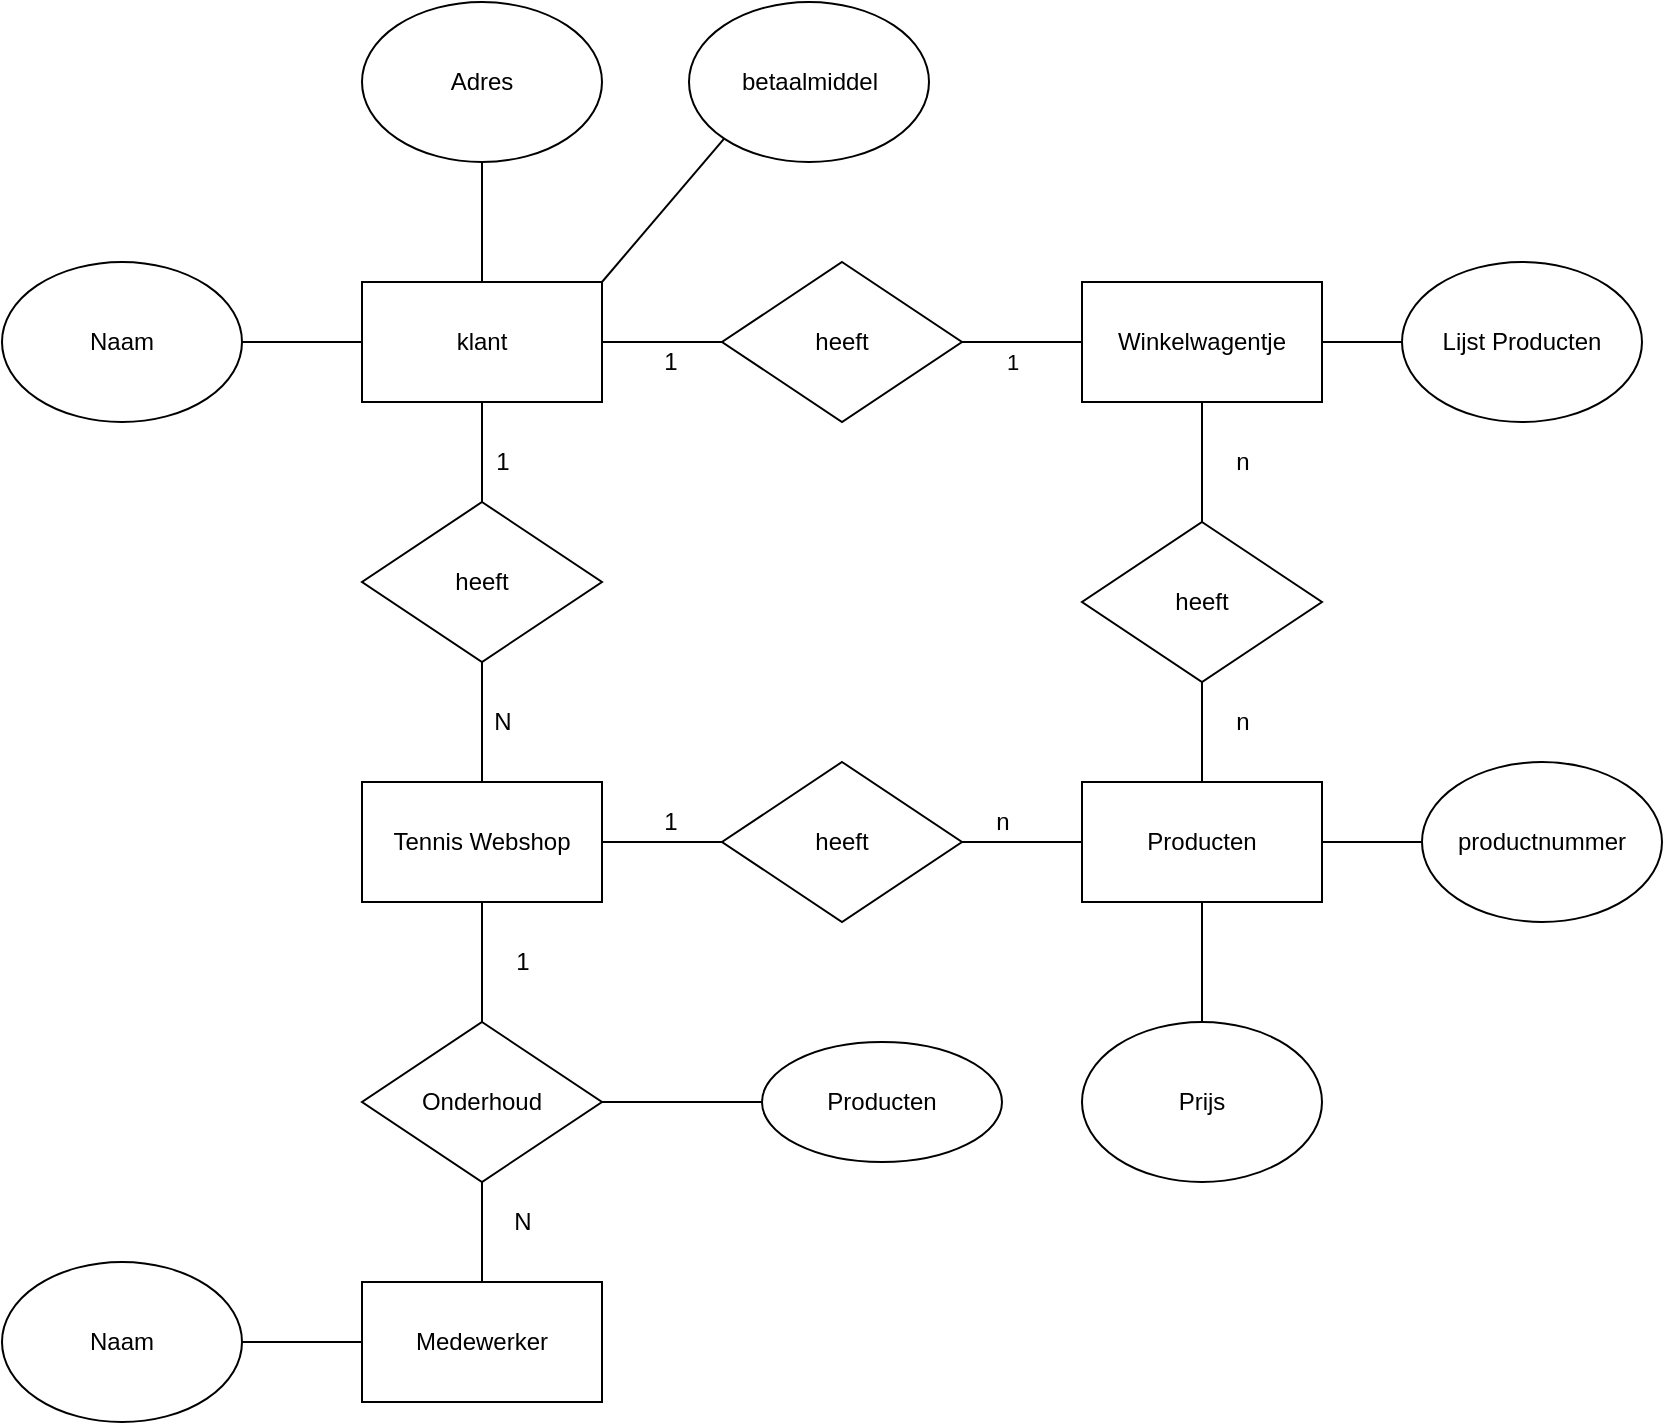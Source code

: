 <mxfile version="15.2.1" type="device"><diagram id="DTh9t5QJM6JSHcPk9wdN" name="Page-1"><mxGraphModel dx="816" dy="599" grid="1" gridSize="10" guides="1" tooltips="1" connect="1" arrows="1" fold="1" page="1" pageScale="1" pageWidth="827" pageHeight="1169" math="0" shadow="0"><root><mxCell id="0"/><mxCell id="1" parent="0"/><mxCell id="3TQEWJ_L3Zaw0e_j82KZ-1" value="klant" style="rounded=0;whiteSpace=wrap;html=1;" vertex="1" parent="1"><mxGeometry x="260" y="200" width="120" height="60" as="geometry"/></mxCell><mxCell id="3TQEWJ_L3Zaw0e_j82KZ-2" value="Naam" style="ellipse;whiteSpace=wrap;html=1;" vertex="1" parent="1"><mxGeometry x="80" y="190" width="120" height="80" as="geometry"/></mxCell><mxCell id="3TQEWJ_L3Zaw0e_j82KZ-3" value="Adres" style="ellipse;whiteSpace=wrap;html=1;" vertex="1" parent="1"><mxGeometry x="260" y="60" width="120" height="80" as="geometry"/></mxCell><mxCell id="3TQEWJ_L3Zaw0e_j82KZ-4" value="betaalmiddel" style="ellipse;whiteSpace=wrap;html=1;" vertex="1" parent="1"><mxGeometry x="423.5" y="60" width="120" height="80" as="geometry"/></mxCell><mxCell id="3TQEWJ_L3Zaw0e_j82KZ-5" value="heeft" style="rhombus;whiteSpace=wrap;html=1;" vertex="1" parent="1"><mxGeometry x="260" y="310" width="120" height="80" as="geometry"/></mxCell><mxCell id="3TQEWJ_L3Zaw0e_j82KZ-6" value="" style="endArrow=none;html=1;entryX=0.5;entryY=1;entryDx=0;entryDy=0;exitX=0.5;exitY=0;exitDx=0;exitDy=0;" edge="1" parent="1" source="3TQEWJ_L3Zaw0e_j82KZ-5" target="3TQEWJ_L3Zaw0e_j82KZ-1"><mxGeometry width="50" height="50" relative="1" as="geometry"><mxPoint x="300" y="320" as="sourcePoint"/><mxPoint x="350" y="270" as="targetPoint"/></mxGeometry></mxCell><mxCell id="3TQEWJ_L3Zaw0e_j82KZ-7" value="1" style="text;html=1;align=center;verticalAlign=middle;resizable=0;points=[];autosize=1;strokeColor=none;fillColor=none;" vertex="1" parent="1"><mxGeometry x="320" y="280" width="20" height="20" as="geometry"/></mxCell><mxCell id="3TQEWJ_L3Zaw0e_j82KZ-8" value="" style="endArrow=none;html=1;entryX=0;entryY=1;entryDx=0;entryDy=0;" edge="1" parent="1" target="3TQEWJ_L3Zaw0e_j82KZ-4"><mxGeometry width="50" height="50" relative="1" as="geometry"><mxPoint x="380" y="200" as="sourcePoint"/><mxPoint x="350" y="270" as="targetPoint"/></mxGeometry></mxCell><mxCell id="3TQEWJ_L3Zaw0e_j82KZ-9" value="" style="endArrow=none;html=1;entryX=0.5;entryY=1;entryDx=0;entryDy=0;exitX=0.5;exitY=0;exitDx=0;exitDy=0;" edge="1" parent="1" source="3TQEWJ_L3Zaw0e_j82KZ-1" target="3TQEWJ_L3Zaw0e_j82KZ-3"><mxGeometry width="50" height="50" relative="1" as="geometry"><mxPoint x="300" y="320" as="sourcePoint"/><mxPoint x="350" y="270" as="targetPoint"/></mxGeometry></mxCell><mxCell id="3TQEWJ_L3Zaw0e_j82KZ-10" value="" style="endArrow=none;html=1;entryX=1;entryY=0.5;entryDx=0;entryDy=0;exitX=0;exitY=0.5;exitDx=0;exitDy=0;" edge="1" parent="1" source="3TQEWJ_L3Zaw0e_j82KZ-1" target="3TQEWJ_L3Zaw0e_j82KZ-2"><mxGeometry width="50" height="50" relative="1" as="geometry"><mxPoint x="300" y="320" as="sourcePoint"/><mxPoint x="350" y="270" as="targetPoint"/></mxGeometry></mxCell><mxCell id="3TQEWJ_L3Zaw0e_j82KZ-11" value="" style="endArrow=none;html=1;entryX=0.5;entryY=1;entryDx=0;entryDy=0;" edge="1" parent="1" target="3TQEWJ_L3Zaw0e_j82KZ-5"><mxGeometry width="50" height="50" relative="1" as="geometry"><mxPoint x="320" y="450" as="sourcePoint"/><mxPoint x="350" y="470" as="targetPoint"/></mxGeometry></mxCell><mxCell id="3TQEWJ_L3Zaw0e_j82KZ-12" value="N" style="text;html=1;align=center;verticalAlign=middle;resizable=0;points=[];autosize=1;strokeColor=none;fillColor=none;" vertex="1" parent="1"><mxGeometry x="320" y="410" width="20" height="20" as="geometry"/></mxCell><mxCell id="3TQEWJ_L3Zaw0e_j82KZ-13" value="Tennis Webshop" style="rounded=0;whiteSpace=wrap;html=1;" vertex="1" parent="1"><mxGeometry x="260" y="450" width="120" height="60" as="geometry"/></mxCell><mxCell id="3TQEWJ_L3Zaw0e_j82KZ-15" value="heeft" style="rhombus;whiteSpace=wrap;html=1;" vertex="1" parent="1"><mxGeometry x="440" y="440" width="120" height="80" as="geometry"/></mxCell><mxCell id="3TQEWJ_L3Zaw0e_j82KZ-16" value="" style="endArrow=none;html=1;" edge="1" parent="1"><mxGeometry width="50" height="50" relative="1" as="geometry"><mxPoint x="560" y="480" as="sourcePoint"/><mxPoint x="620" y="480" as="targetPoint"/></mxGeometry></mxCell><mxCell id="3TQEWJ_L3Zaw0e_j82KZ-17" value="" style="endArrow=none;html=1;exitX=1;exitY=0.5;exitDx=0;exitDy=0;entryX=0;entryY=0.5;entryDx=0;entryDy=0;" edge="1" parent="1" source="3TQEWJ_L3Zaw0e_j82KZ-13" target="3TQEWJ_L3Zaw0e_j82KZ-15"><mxGeometry width="50" height="50" relative="1" as="geometry"><mxPoint x="680" y="410" as="sourcePoint"/><mxPoint x="730" y="360" as="targetPoint"/></mxGeometry></mxCell><mxCell id="3TQEWJ_L3Zaw0e_j82KZ-18" value="1" style="text;html=1;align=center;verticalAlign=middle;resizable=0;points=[];autosize=1;strokeColor=none;fillColor=none;" vertex="1" parent="1"><mxGeometry x="403.5" y="460" width="20" height="20" as="geometry"/></mxCell><mxCell id="3TQEWJ_L3Zaw0e_j82KZ-20" value="Producten" style="rounded=0;whiteSpace=wrap;html=1;" vertex="1" parent="1"><mxGeometry x="620" y="450" width="120" height="60" as="geometry"/></mxCell><mxCell id="3TQEWJ_L3Zaw0e_j82KZ-21" value="n" style="text;html=1;align=center;verticalAlign=middle;resizable=0;points=[];autosize=1;strokeColor=none;fillColor=none;" vertex="1" parent="1"><mxGeometry x="570" y="460" width="20" height="20" as="geometry"/></mxCell><mxCell id="3TQEWJ_L3Zaw0e_j82KZ-22" value="productnummer" style="ellipse;whiteSpace=wrap;html=1;" vertex="1" parent="1"><mxGeometry x="790" y="440" width="120" height="80" as="geometry"/></mxCell><mxCell id="3TQEWJ_L3Zaw0e_j82KZ-23" value="Prijs" style="ellipse;whiteSpace=wrap;html=1;" vertex="1" parent="1"><mxGeometry x="620" y="570" width="120" height="80" as="geometry"/></mxCell><mxCell id="3TQEWJ_L3Zaw0e_j82KZ-25" value="" style="endArrow=none;html=1;" edge="1" parent="1"><mxGeometry width="50" height="50" relative="1" as="geometry"><mxPoint x="680" y="510" as="sourcePoint"/><mxPoint x="680" y="570" as="targetPoint"/></mxGeometry></mxCell><mxCell id="3TQEWJ_L3Zaw0e_j82KZ-26" value="" style="endArrow=none;html=1;entryX=0;entryY=0.5;entryDx=0;entryDy=0;exitX=1;exitY=0.5;exitDx=0;exitDy=0;" edge="1" parent="1" source="3TQEWJ_L3Zaw0e_j82KZ-20" target="3TQEWJ_L3Zaw0e_j82KZ-22"><mxGeometry width="50" height="50" relative="1" as="geometry"><mxPoint x="660" y="520" as="sourcePoint"/><mxPoint x="710" y="470" as="targetPoint"/></mxGeometry></mxCell><mxCell id="3TQEWJ_L3Zaw0e_j82KZ-28" value="Medewerker" style="rounded=0;whiteSpace=wrap;html=1;" vertex="1" parent="1"><mxGeometry x="260" y="700" width="120" height="60" as="geometry"/></mxCell><mxCell id="3TQEWJ_L3Zaw0e_j82KZ-29" value="Onderhoud" style="rhombus;whiteSpace=wrap;html=1;" vertex="1" parent="1"><mxGeometry x="260" y="570" width="120" height="80" as="geometry"/></mxCell><mxCell id="3TQEWJ_L3Zaw0e_j82KZ-30" value="" style="endArrow=none;html=1;exitX=0.5;exitY=1;exitDx=0;exitDy=0;entryX=0.5;entryY=0;entryDx=0;entryDy=0;" edge="1" parent="1" source="3TQEWJ_L3Zaw0e_j82KZ-29" target="3TQEWJ_L3Zaw0e_j82KZ-28"><mxGeometry width="50" height="50" relative="1" as="geometry"><mxPoint x="540" y="520" as="sourcePoint"/><mxPoint x="590" y="470" as="targetPoint"/></mxGeometry></mxCell><mxCell id="3TQEWJ_L3Zaw0e_j82KZ-31" value="" style="endArrow=none;html=1;exitX=0.5;exitY=1;exitDx=0;exitDy=0;entryX=0.5;entryY=0;entryDx=0;entryDy=0;" edge="1" parent="1" source="3TQEWJ_L3Zaw0e_j82KZ-13" target="3TQEWJ_L3Zaw0e_j82KZ-29"><mxGeometry width="50" height="50" relative="1" as="geometry"><mxPoint x="540" y="520" as="sourcePoint"/><mxPoint x="590" y="470" as="targetPoint"/></mxGeometry></mxCell><mxCell id="3TQEWJ_L3Zaw0e_j82KZ-32" value="N" style="text;html=1;align=center;verticalAlign=middle;resizable=0;points=[];autosize=1;strokeColor=none;fillColor=none;" vertex="1" parent="1"><mxGeometry x="330" y="660" width="20" height="20" as="geometry"/></mxCell><mxCell id="3TQEWJ_L3Zaw0e_j82KZ-33" value="1" style="text;html=1;align=center;verticalAlign=middle;resizable=0;points=[];autosize=1;strokeColor=none;fillColor=none;" vertex="1" parent="1"><mxGeometry x="330" y="530" width="20" height="20" as="geometry"/></mxCell><mxCell id="3TQEWJ_L3Zaw0e_j82KZ-34" value="Naam" style="ellipse;whiteSpace=wrap;html=1;" vertex="1" parent="1"><mxGeometry x="80" y="690" width="120" height="80" as="geometry"/></mxCell><mxCell id="3TQEWJ_L3Zaw0e_j82KZ-35" value="" style="endArrow=none;html=1;exitX=1;exitY=0.5;exitDx=0;exitDy=0;entryX=0;entryY=0.5;entryDx=0;entryDy=0;" edge="1" parent="1" source="3TQEWJ_L3Zaw0e_j82KZ-34" target="3TQEWJ_L3Zaw0e_j82KZ-28"><mxGeometry width="50" height="50" relative="1" as="geometry"><mxPoint x="440" y="550" as="sourcePoint"/><mxPoint x="490" y="500" as="targetPoint"/></mxGeometry></mxCell><mxCell id="3TQEWJ_L3Zaw0e_j82KZ-36" value="Producten" style="ellipse;whiteSpace=wrap;html=1;" vertex="1" parent="1"><mxGeometry x="460" y="580" width="120" height="60" as="geometry"/></mxCell><mxCell id="3TQEWJ_L3Zaw0e_j82KZ-38" value="" style="endArrow=none;html=1;exitX=1;exitY=0.5;exitDx=0;exitDy=0;entryX=0;entryY=0.5;entryDx=0;entryDy=0;" edge="1" parent="1" source="3TQEWJ_L3Zaw0e_j82KZ-29" target="3TQEWJ_L3Zaw0e_j82KZ-36"><mxGeometry width="50" height="50" relative="1" as="geometry"><mxPoint x="450" y="510" as="sourcePoint"/><mxPoint x="500" y="460" as="targetPoint"/></mxGeometry></mxCell><mxCell id="3TQEWJ_L3Zaw0e_j82KZ-39" value="Winkelwagentje" style="rounded=0;whiteSpace=wrap;html=1;" vertex="1" parent="1"><mxGeometry x="620" y="200" width="120" height="60" as="geometry"/></mxCell><mxCell id="3TQEWJ_L3Zaw0e_j82KZ-41" value="heeft" style="rhombus;whiteSpace=wrap;html=1;" vertex="1" parent="1"><mxGeometry x="440" y="190" width="120" height="80" as="geometry"/></mxCell><mxCell id="3TQEWJ_L3Zaw0e_j82KZ-42" value="" style="endArrow=none;html=1;exitX=1;exitY=0.5;exitDx=0;exitDy=0;entryX=0;entryY=0.5;entryDx=0;entryDy=0;" edge="1" parent="1" source="3TQEWJ_L3Zaw0e_j82KZ-1" target="3TQEWJ_L3Zaw0e_j82KZ-41"><mxGeometry width="50" height="50" relative="1" as="geometry"><mxPoint x="600" y="400" as="sourcePoint"/><mxPoint x="650" y="350" as="targetPoint"/></mxGeometry></mxCell><mxCell id="3TQEWJ_L3Zaw0e_j82KZ-43" value="" style="endArrow=none;html=1;exitX=1;exitY=0.5;exitDx=0;exitDy=0;entryX=0;entryY=0.5;entryDx=0;entryDy=0;" edge="1" parent="1" source="3TQEWJ_L3Zaw0e_j82KZ-41" target="3TQEWJ_L3Zaw0e_j82KZ-39"><mxGeometry width="50" height="50" relative="1" as="geometry"><mxPoint x="600" y="400" as="sourcePoint"/><mxPoint x="390" y="330" as="targetPoint"/></mxGeometry></mxCell><mxCell id="3TQEWJ_L3Zaw0e_j82KZ-46" value="1" style="edgeLabel;html=1;align=center;verticalAlign=middle;resizable=0;points=[];" vertex="1" connectable="0" parent="3TQEWJ_L3Zaw0e_j82KZ-43"><mxGeometry x="-0.169" y="-10" relative="1" as="geometry"><mxPoint as="offset"/></mxGeometry></mxCell><mxCell id="3TQEWJ_L3Zaw0e_j82KZ-45" value="1" style="text;html=1;align=center;verticalAlign=middle;resizable=0;points=[];autosize=1;strokeColor=none;fillColor=none;" vertex="1" parent="1"><mxGeometry x="404" y="230" width="20" height="20" as="geometry"/></mxCell><mxCell id="3TQEWJ_L3Zaw0e_j82KZ-49" value="" style="endArrow=none;html=1;entryX=0;entryY=0.5;entryDx=0;entryDy=0;exitX=1;exitY=0.5;exitDx=0;exitDy=0;" edge="1" parent="1" source="3TQEWJ_L3Zaw0e_j82KZ-39"><mxGeometry width="50" height="50" relative="1" as="geometry"><mxPoint x="600" y="400" as="sourcePoint"/><mxPoint x="780" y="230" as="targetPoint"/></mxGeometry></mxCell><mxCell id="3TQEWJ_L3Zaw0e_j82KZ-50" value="Lijst Producten" style="ellipse;whiteSpace=wrap;html=1;" vertex="1" parent="1"><mxGeometry x="780" y="190" width="120" height="80" as="geometry"/></mxCell><mxCell id="3TQEWJ_L3Zaw0e_j82KZ-51" value="heeft" style="rhombus;whiteSpace=wrap;html=1;" vertex="1" parent="1"><mxGeometry x="620" y="320" width="120" height="80" as="geometry"/></mxCell><mxCell id="3TQEWJ_L3Zaw0e_j82KZ-52" value="" style="endArrow=none;html=1;exitX=0.5;exitY=0;exitDx=0;exitDy=0;entryX=0.5;entryY=1;entryDx=0;entryDy=0;" edge="1" parent="1" source="3TQEWJ_L3Zaw0e_j82KZ-20" target="3TQEWJ_L3Zaw0e_j82KZ-51"><mxGeometry width="50" height="50" relative="1" as="geometry"><mxPoint x="720" y="400" as="sourcePoint"/><mxPoint x="770" y="350" as="targetPoint"/></mxGeometry></mxCell><mxCell id="3TQEWJ_L3Zaw0e_j82KZ-53" value="" style="endArrow=none;html=1;entryX=0.5;entryY=1;entryDx=0;entryDy=0;exitX=0.5;exitY=0;exitDx=0;exitDy=0;" edge="1" parent="1" source="3TQEWJ_L3Zaw0e_j82KZ-51" target="3TQEWJ_L3Zaw0e_j82KZ-39"><mxGeometry width="50" height="50" relative="1" as="geometry"><mxPoint x="720" y="400" as="sourcePoint"/><mxPoint x="770" y="350" as="targetPoint"/></mxGeometry></mxCell><mxCell id="3TQEWJ_L3Zaw0e_j82KZ-54" value="n" style="text;html=1;align=center;verticalAlign=middle;resizable=0;points=[];autosize=1;strokeColor=none;fillColor=none;" vertex="1" parent="1"><mxGeometry x="690" y="280" width="20" height="20" as="geometry"/></mxCell><mxCell id="3TQEWJ_L3Zaw0e_j82KZ-55" value="n" style="text;html=1;align=center;verticalAlign=middle;resizable=0;points=[];autosize=1;strokeColor=none;fillColor=none;" vertex="1" parent="1"><mxGeometry x="690" y="410" width="20" height="20" as="geometry"/></mxCell></root></mxGraphModel></diagram></mxfile>